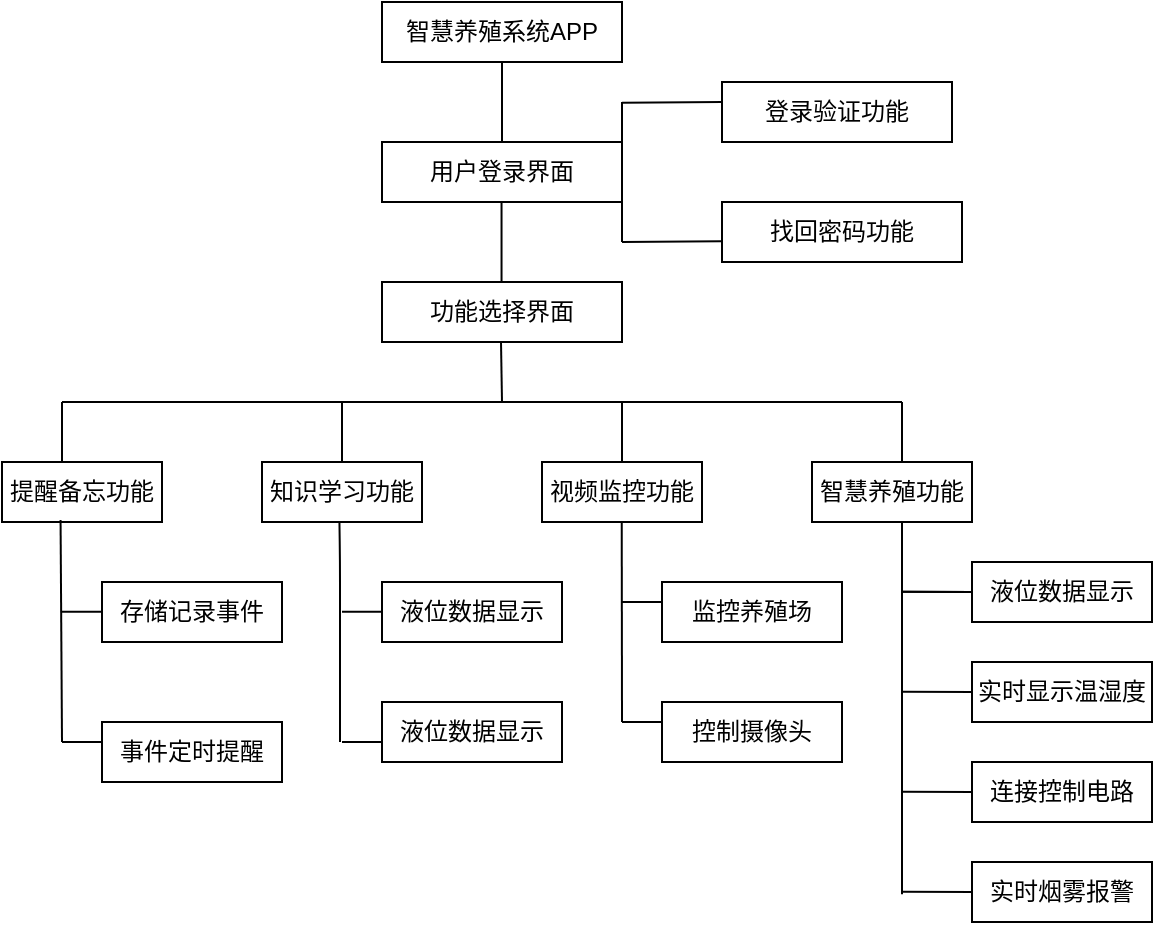 <mxfile version="14.8.4" type="github">
  <diagram name="Page-1" id="bd83a815-5ea8-2e97-e5ec-87c9f400f2fa">
    <mxGraphModel dx="1424" dy="725" grid="1" gridSize="10" guides="1" tooltips="1" connect="1" arrows="1" fold="1" page="1" pageScale="1.5" pageWidth="1169" pageHeight="826" background="none" math="0" shadow="0">
      <root>
        <mxCell id="0" style=";html=1;" />
        <mxCell id="1" style=";html=1;" parent="0" />
        <mxCell id="GTaibQTKU4__gtefQqnn-4" value="智慧养殖系统APP" style="rounded=0;whiteSpace=wrap;html=1;" vertex="1" parent="1">
          <mxGeometry x="310" y="120" width="120" height="30" as="geometry" />
        </mxCell>
        <mxCell id="GTaibQTKU4__gtefQqnn-5" value="用户登录界面" style="rounded=0;whiteSpace=wrap;html=1;" vertex="1" parent="1">
          <mxGeometry x="310" y="190" width="120" height="30" as="geometry" />
        </mxCell>
        <mxCell id="GTaibQTKU4__gtefQqnn-6" value="功能选择界面" style="rounded=0;whiteSpace=wrap;html=1;" vertex="1" parent="1">
          <mxGeometry x="310" y="260" width="120" height="30" as="geometry" />
        </mxCell>
        <mxCell id="GTaibQTKU4__gtefQqnn-7" value="提醒备忘功能" style="rounded=0;whiteSpace=wrap;html=1;" vertex="1" parent="1">
          <mxGeometry x="120" y="350" width="80" height="30" as="geometry" />
        </mxCell>
        <mxCell id="GTaibQTKU4__gtefQqnn-8" value="视频监控功能" style="rounded=0;whiteSpace=wrap;html=1;" vertex="1" parent="1">
          <mxGeometry x="390" y="350" width="80" height="30" as="geometry" />
        </mxCell>
        <mxCell id="GTaibQTKU4__gtefQqnn-9" value="知识学习功能" style="rounded=0;whiteSpace=wrap;html=1;" vertex="1" parent="1">
          <mxGeometry x="250" y="350" width="80" height="30" as="geometry" />
        </mxCell>
        <mxCell id="GTaibQTKU4__gtefQqnn-10" value="智慧养殖功能" style="rounded=0;whiteSpace=wrap;html=1;" vertex="1" parent="1">
          <mxGeometry x="525" y="350" width="80" height="30" as="geometry" />
        </mxCell>
        <mxCell id="GTaibQTKU4__gtefQqnn-11" value="实时显示温湿度" style="rounded=0;whiteSpace=wrap;html=1;" vertex="1" parent="1">
          <mxGeometry x="605" y="450" width="90" height="30" as="geometry" />
        </mxCell>
        <mxCell id="GTaibQTKU4__gtefQqnn-12" value="连接控制电路" style="rounded=0;whiteSpace=wrap;html=1;" vertex="1" parent="1">
          <mxGeometry x="605" y="500" width="90" height="30" as="geometry" />
        </mxCell>
        <mxCell id="GTaibQTKU4__gtefQqnn-13" value="实时烟雾报警" style="rounded=0;whiteSpace=wrap;html=1;" vertex="1" parent="1">
          <mxGeometry x="605" y="550" width="90" height="30" as="geometry" />
        </mxCell>
        <mxCell id="GTaibQTKU4__gtefQqnn-14" value="登录验证功能" style="rounded=0;whiteSpace=wrap;html=1;" vertex="1" parent="1">
          <mxGeometry x="480" y="160" width="115" height="30" as="geometry" />
        </mxCell>
        <mxCell id="GTaibQTKU4__gtefQqnn-15" value="找回密码功能" style="rounded=0;whiteSpace=wrap;html=1;" vertex="1" parent="1">
          <mxGeometry x="480" y="220" width="120" height="30" as="geometry" />
        </mxCell>
        <mxCell id="GTaibQTKU4__gtefQqnn-17" value="液位数据显示" style="rounded=0;whiteSpace=wrap;html=1;" vertex="1" parent="1">
          <mxGeometry x="605" y="400" width="90" height="30" as="geometry" />
        </mxCell>
        <mxCell id="GTaibQTKU4__gtefQqnn-22" value="存储记录事件" style="rounded=0;whiteSpace=wrap;html=1;" vertex="1" parent="1">
          <mxGeometry x="170" y="410" width="90" height="30" as="geometry" />
        </mxCell>
        <mxCell id="GTaibQTKU4__gtefQqnn-23" value="事件定时提醒" style="rounded=0;whiteSpace=wrap;html=1;" vertex="1" parent="1">
          <mxGeometry x="170" y="480" width="90" height="30" as="geometry" />
        </mxCell>
        <mxCell id="GTaibQTKU4__gtefQqnn-25" value="液位数据显示" style="rounded=0;whiteSpace=wrap;html=1;" vertex="1" parent="1">
          <mxGeometry x="310" y="410" width="90" height="30" as="geometry" />
        </mxCell>
        <mxCell id="GTaibQTKU4__gtefQqnn-26" value="液位数据显示" style="rounded=0;whiteSpace=wrap;html=1;" vertex="1" parent="1">
          <mxGeometry x="310" y="470" width="90" height="30" as="geometry" />
        </mxCell>
        <mxCell id="GTaibQTKU4__gtefQqnn-27" value="控制摄像头" style="rounded=0;whiteSpace=wrap;html=1;" vertex="1" parent="1">
          <mxGeometry x="450" y="470" width="90" height="30" as="geometry" />
        </mxCell>
        <mxCell id="GTaibQTKU4__gtefQqnn-28" value="监控养殖场" style="rounded=0;whiteSpace=wrap;html=1;" vertex="1" parent="1">
          <mxGeometry x="450" y="410" width="90" height="30" as="geometry" />
        </mxCell>
        <mxCell id="GTaibQTKU4__gtefQqnn-31" value="" style="endArrow=none;html=1;strokeWidth=1;" edge="1" parent="1">
          <mxGeometry width="50" height="50" relative="1" as="geometry">
            <mxPoint x="430" y="210" as="sourcePoint" />
            <mxPoint x="430" y="170" as="targetPoint" />
          </mxGeometry>
        </mxCell>
        <mxCell id="GTaibQTKU4__gtefQqnn-32" value="" style="endArrow=none;html=1;strokeWidth=1;" edge="1" parent="1">
          <mxGeometry width="50" height="50" relative="1" as="geometry">
            <mxPoint x="430" y="240" as="sourcePoint" />
            <mxPoint x="430" y="190" as="targetPoint" />
          </mxGeometry>
        </mxCell>
        <mxCell id="GTaibQTKU4__gtefQqnn-33" value="" style="endArrow=none;html=1;strokeWidth=1;entryX=0;entryY=0.333;entryDx=0;entryDy=0;entryPerimeter=0;" edge="1" parent="1" target="GTaibQTKU4__gtefQqnn-14">
          <mxGeometry width="50" height="50" relative="1" as="geometry">
            <mxPoint x="430" y="170.34" as="sourcePoint" />
            <mxPoint x="475" y="170" as="targetPoint" />
          </mxGeometry>
        </mxCell>
        <mxCell id="GTaibQTKU4__gtefQqnn-35" value="" style="endArrow=none;html=1;strokeWidth=1;entryX=-0.003;entryY=0.656;entryDx=0;entryDy=0;entryPerimeter=0;" edge="1" parent="1" target="GTaibQTKU4__gtefQqnn-15">
          <mxGeometry width="50" height="50" relative="1" as="geometry">
            <mxPoint x="430" y="240" as="sourcePoint" />
            <mxPoint x="510" y="210" as="targetPoint" />
          </mxGeometry>
        </mxCell>
        <mxCell id="GTaibQTKU4__gtefQqnn-36" value="" style="endArrow=none;html=1;strokeWidth=1;entryX=0.366;entryY=0.967;entryDx=0;entryDy=0;entryPerimeter=0;" edge="1" parent="1" target="GTaibQTKU4__gtefQqnn-7">
          <mxGeometry width="50" height="50" relative="1" as="geometry">
            <mxPoint x="150" y="490" as="sourcePoint" />
            <mxPoint x="150" y="382" as="targetPoint" />
          </mxGeometry>
        </mxCell>
        <mxCell id="GTaibQTKU4__gtefQqnn-37" value="" style="endArrow=none;html=1;strokeWidth=1;" edge="1" parent="1">
          <mxGeometry width="50" height="50" relative="1" as="geometry">
            <mxPoint x="150" y="424.86" as="sourcePoint" />
            <mxPoint x="170" y="424.86" as="targetPoint" />
          </mxGeometry>
        </mxCell>
        <mxCell id="GTaibQTKU4__gtefQqnn-38" value="" style="endArrow=none;html=1;strokeWidth=1;" edge="1" parent="1">
          <mxGeometry width="50" height="50" relative="1" as="geometry">
            <mxPoint x="150" y="490" as="sourcePoint" />
            <mxPoint x="170" y="490" as="targetPoint" />
            <Array as="points">
              <mxPoint x="170" y="490" />
            </Array>
          </mxGeometry>
        </mxCell>
        <mxCell id="GTaibQTKU4__gtefQqnn-41" value="" style="endArrow=none;html=1;strokeWidth=1;entryX=0.484;entryY=0.997;entryDx=0;entryDy=0;entryPerimeter=0;" edge="1" parent="1" target="GTaibQTKU4__gtefQqnn-9">
          <mxGeometry width="50" height="50" relative="1" as="geometry">
            <mxPoint x="289" y="490" as="sourcePoint" />
            <mxPoint x="290" y="380" as="targetPoint" />
            <Array as="points">
              <mxPoint x="289" y="400" />
            </Array>
          </mxGeometry>
        </mxCell>
        <mxCell id="GTaibQTKU4__gtefQqnn-42" value="" style="endArrow=none;html=1;strokeWidth=1;" edge="1" parent="1">
          <mxGeometry width="50" height="50" relative="1" as="geometry">
            <mxPoint x="290" y="424.86" as="sourcePoint" />
            <mxPoint x="310" y="424.86" as="targetPoint" />
          </mxGeometry>
        </mxCell>
        <mxCell id="GTaibQTKU4__gtefQqnn-43" value="" style="endArrow=none;html=1;strokeWidth=1;" edge="1" parent="1">
          <mxGeometry width="50" height="50" relative="1" as="geometry">
            <mxPoint x="290" y="490" as="sourcePoint" />
            <mxPoint x="310" y="490" as="targetPoint" />
          </mxGeometry>
        </mxCell>
        <mxCell id="GTaibQTKU4__gtefQqnn-44" value="" style="endArrow=none;html=1;strokeWidth=1;" edge="1" parent="1">
          <mxGeometry width="50" height="50" relative="1" as="geometry">
            <mxPoint x="430" y="480" as="sourcePoint" />
            <mxPoint x="429.86" y="380" as="targetPoint" />
          </mxGeometry>
        </mxCell>
        <mxCell id="GTaibQTKU4__gtefQqnn-45" value="" style="endArrow=none;html=1;strokeWidth=1;" edge="1" parent="1">
          <mxGeometry width="50" height="50" relative="1" as="geometry">
            <mxPoint x="430" y="420" as="sourcePoint" />
            <mxPoint x="450" y="420" as="targetPoint" />
          </mxGeometry>
        </mxCell>
        <mxCell id="GTaibQTKU4__gtefQqnn-46" value="" style="endArrow=none;html=1;strokeWidth=1;" edge="1" parent="1">
          <mxGeometry width="50" height="50" relative="1" as="geometry">
            <mxPoint x="430" y="480" as="sourcePoint" />
            <mxPoint x="450" y="480" as="targetPoint" />
          </mxGeometry>
        </mxCell>
        <mxCell id="GTaibQTKU4__gtefQqnn-47" value="" style="endArrow=none;html=1;strokeWidth=1;" edge="1" parent="1">
          <mxGeometry width="50" height="50" relative="1" as="geometry">
            <mxPoint x="570" y="566.111" as="sourcePoint" />
            <mxPoint x="570" y="380" as="targetPoint" />
          </mxGeometry>
        </mxCell>
        <mxCell id="GTaibQTKU4__gtefQqnn-48" value="" style="endArrow=none;html=1;strokeWidth=1;entryX=0;entryY=0.5;entryDx=0;entryDy=0;" edge="1" parent="1" target="GTaibQTKU4__gtefQqnn-17">
          <mxGeometry width="50" height="50" relative="1" as="geometry">
            <mxPoint x="570" y="414.86" as="sourcePoint" />
            <mxPoint x="605" y="415" as="targetPoint" />
          </mxGeometry>
        </mxCell>
        <mxCell id="GTaibQTKU4__gtefQqnn-50" value="" style="endArrow=none;html=1;strokeWidth=1;entryX=0;entryY=0.5;entryDx=0;entryDy=0;" edge="1" parent="1">
          <mxGeometry width="50" height="50" relative="1" as="geometry">
            <mxPoint x="570" y="464.86" as="sourcePoint" />
            <mxPoint x="605" y="465.0" as="targetPoint" />
          </mxGeometry>
        </mxCell>
        <mxCell id="GTaibQTKU4__gtefQqnn-51" value="" style="endArrow=none;html=1;strokeWidth=1;entryX=0;entryY=0.5;entryDx=0;entryDy=0;" edge="1" parent="1">
          <mxGeometry width="50" height="50" relative="1" as="geometry">
            <mxPoint x="570" y="514.86" as="sourcePoint" />
            <mxPoint x="605" y="515.0" as="targetPoint" />
          </mxGeometry>
        </mxCell>
        <mxCell id="GTaibQTKU4__gtefQqnn-52" value="" style="endArrow=none;html=1;strokeWidth=1;entryX=0;entryY=0.5;entryDx=0;entryDy=0;" edge="1" parent="1">
          <mxGeometry width="50" height="50" relative="1" as="geometry">
            <mxPoint x="570" y="414.86" as="sourcePoint" />
            <mxPoint x="605" y="415.0" as="targetPoint" />
          </mxGeometry>
        </mxCell>
        <mxCell id="GTaibQTKU4__gtefQqnn-53" value="" style="endArrow=none;html=1;strokeWidth=1;entryX=0;entryY=0.5;entryDx=0;entryDy=0;" edge="1" parent="1">
          <mxGeometry width="50" height="50" relative="1" as="geometry">
            <mxPoint x="570" y="564.86" as="sourcePoint" />
            <mxPoint x="605" y="565.0" as="targetPoint" />
          </mxGeometry>
        </mxCell>
        <mxCell id="GTaibQTKU4__gtefQqnn-54" value="" style="endArrow=none;html=1;strokeWidth=1;exitX=0.5;exitY=0;exitDx=0;exitDy=0;" edge="1" parent="1" source="GTaibQTKU4__gtefQqnn-5">
          <mxGeometry width="50" height="50" relative="1" as="geometry">
            <mxPoint x="320" y="190" as="sourcePoint" />
            <mxPoint x="370" y="150" as="targetPoint" />
          </mxGeometry>
        </mxCell>
        <mxCell id="GTaibQTKU4__gtefQqnn-55" value="" style="endArrow=none;html=1;strokeWidth=1;" edge="1" parent="1">
          <mxGeometry width="50" height="50" relative="1" as="geometry">
            <mxPoint x="369.77" y="260" as="sourcePoint" />
            <mxPoint x="369.77" y="220" as="targetPoint" />
          </mxGeometry>
        </mxCell>
        <mxCell id="GTaibQTKU4__gtefQqnn-57" value="" style="endArrow=none;html=1;strokeWidth=1;" edge="1" parent="1">
          <mxGeometry width="50" height="50" relative="1" as="geometry">
            <mxPoint x="150" y="320" as="sourcePoint" />
            <mxPoint x="570" y="320" as="targetPoint" />
          </mxGeometry>
        </mxCell>
        <mxCell id="GTaibQTKU4__gtefQqnn-58" value="" style="endArrow=none;html=1;strokeWidth=1;" edge="1" parent="1">
          <mxGeometry width="50" height="50" relative="1" as="geometry">
            <mxPoint x="150" y="350" as="sourcePoint" />
            <mxPoint x="150" y="320" as="targetPoint" />
          </mxGeometry>
        </mxCell>
        <mxCell id="GTaibQTKU4__gtefQqnn-60" value="" style="endArrow=none;html=1;strokeWidth=1;" edge="1" parent="1">
          <mxGeometry width="50" height="50" relative="1" as="geometry">
            <mxPoint x="290.0" y="350" as="sourcePoint" />
            <mxPoint x="290.0" y="320" as="targetPoint" />
          </mxGeometry>
        </mxCell>
        <mxCell id="GTaibQTKU4__gtefQqnn-61" value="" style="endArrow=none;html=1;strokeWidth=1;" edge="1" parent="1">
          <mxGeometry width="50" height="50" relative="1" as="geometry">
            <mxPoint x="430.0" y="350" as="sourcePoint" />
            <mxPoint x="430.0" y="320" as="targetPoint" />
          </mxGeometry>
        </mxCell>
        <mxCell id="GTaibQTKU4__gtefQqnn-62" value="" style="endArrow=none;html=1;strokeWidth=1;" edge="1" parent="1">
          <mxGeometry width="50" height="50" relative="1" as="geometry">
            <mxPoint x="570" y="350" as="sourcePoint" />
            <mxPoint x="570" y="320" as="targetPoint" />
          </mxGeometry>
        </mxCell>
        <mxCell id="GTaibQTKU4__gtefQqnn-63" value="" style="endArrow=none;html=1;strokeWidth=1;" edge="1" parent="1">
          <mxGeometry width="50" height="50" relative="1" as="geometry">
            <mxPoint x="370" y="320" as="sourcePoint" />
            <mxPoint x="369.5" y="290" as="targetPoint" />
          </mxGeometry>
        </mxCell>
      </root>
    </mxGraphModel>
  </diagram>
</mxfile>
